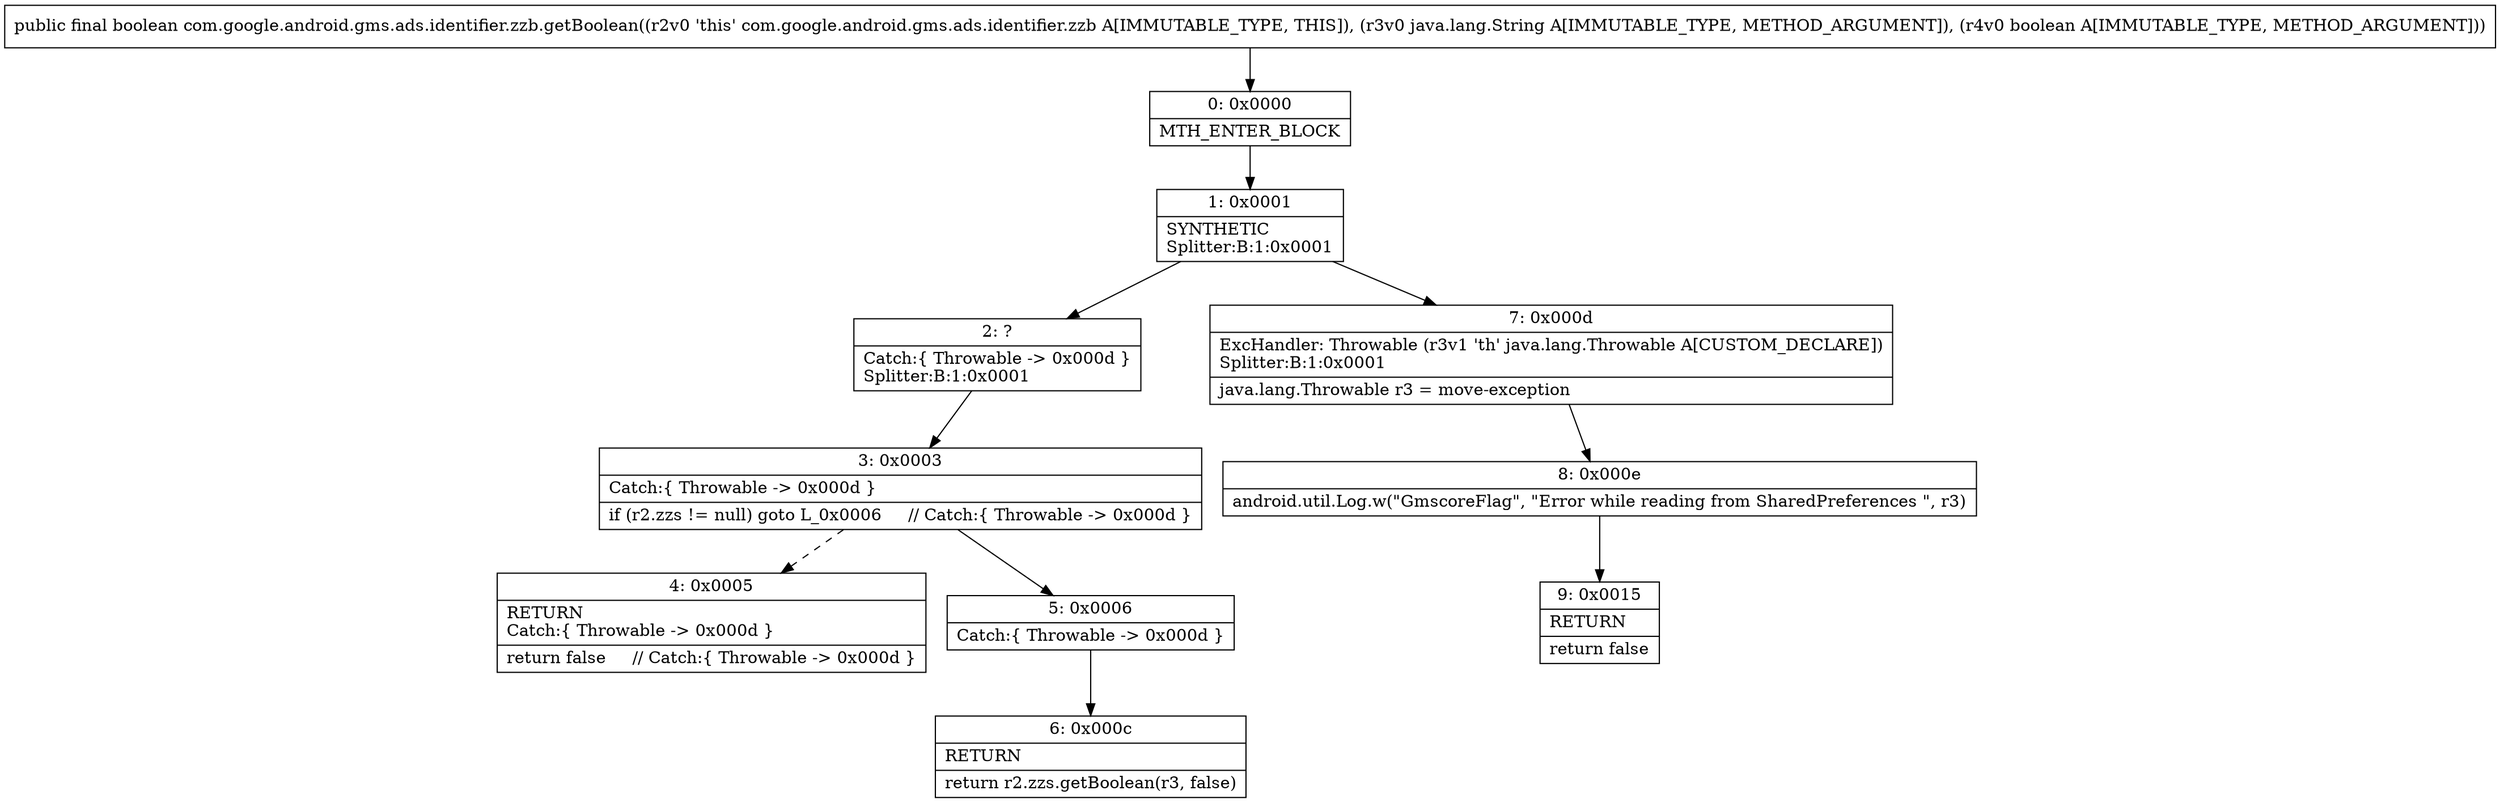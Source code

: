 digraph "CFG forcom.google.android.gms.ads.identifier.zzb.getBoolean(Ljava\/lang\/String;Z)Z" {
Node_0 [shape=record,label="{0\:\ 0x0000|MTH_ENTER_BLOCK\l}"];
Node_1 [shape=record,label="{1\:\ 0x0001|SYNTHETIC\lSplitter:B:1:0x0001\l}"];
Node_2 [shape=record,label="{2\:\ ?|Catch:\{ Throwable \-\> 0x000d \}\lSplitter:B:1:0x0001\l}"];
Node_3 [shape=record,label="{3\:\ 0x0003|Catch:\{ Throwable \-\> 0x000d \}\l|if (r2.zzs != null) goto L_0x0006     \/\/ Catch:\{ Throwable \-\> 0x000d \}\l}"];
Node_4 [shape=record,label="{4\:\ 0x0005|RETURN\lCatch:\{ Throwable \-\> 0x000d \}\l|return false     \/\/ Catch:\{ Throwable \-\> 0x000d \}\l}"];
Node_5 [shape=record,label="{5\:\ 0x0006|Catch:\{ Throwable \-\> 0x000d \}\l}"];
Node_6 [shape=record,label="{6\:\ 0x000c|RETURN\l|return r2.zzs.getBoolean(r3, false)\l}"];
Node_7 [shape=record,label="{7\:\ 0x000d|ExcHandler: Throwable (r3v1 'th' java.lang.Throwable A[CUSTOM_DECLARE])\lSplitter:B:1:0x0001\l|java.lang.Throwable r3 = move\-exception\l}"];
Node_8 [shape=record,label="{8\:\ 0x000e|android.util.Log.w(\"GmscoreFlag\", \"Error while reading from SharedPreferences \", r3)\l}"];
Node_9 [shape=record,label="{9\:\ 0x0015|RETURN\l|return false\l}"];
MethodNode[shape=record,label="{public final boolean com.google.android.gms.ads.identifier.zzb.getBoolean((r2v0 'this' com.google.android.gms.ads.identifier.zzb A[IMMUTABLE_TYPE, THIS]), (r3v0 java.lang.String A[IMMUTABLE_TYPE, METHOD_ARGUMENT]), (r4v0 boolean A[IMMUTABLE_TYPE, METHOD_ARGUMENT])) }"];
MethodNode -> Node_0;
Node_0 -> Node_1;
Node_1 -> Node_2;
Node_1 -> Node_7;
Node_2 -> Node_3;
Node_3 -> Node_4[style=dashed];
Node_3 -> Node_5;
Node_5 -> Node_6;
Node_7 -> Node_8;
Node_8 -> Node_9;
}

